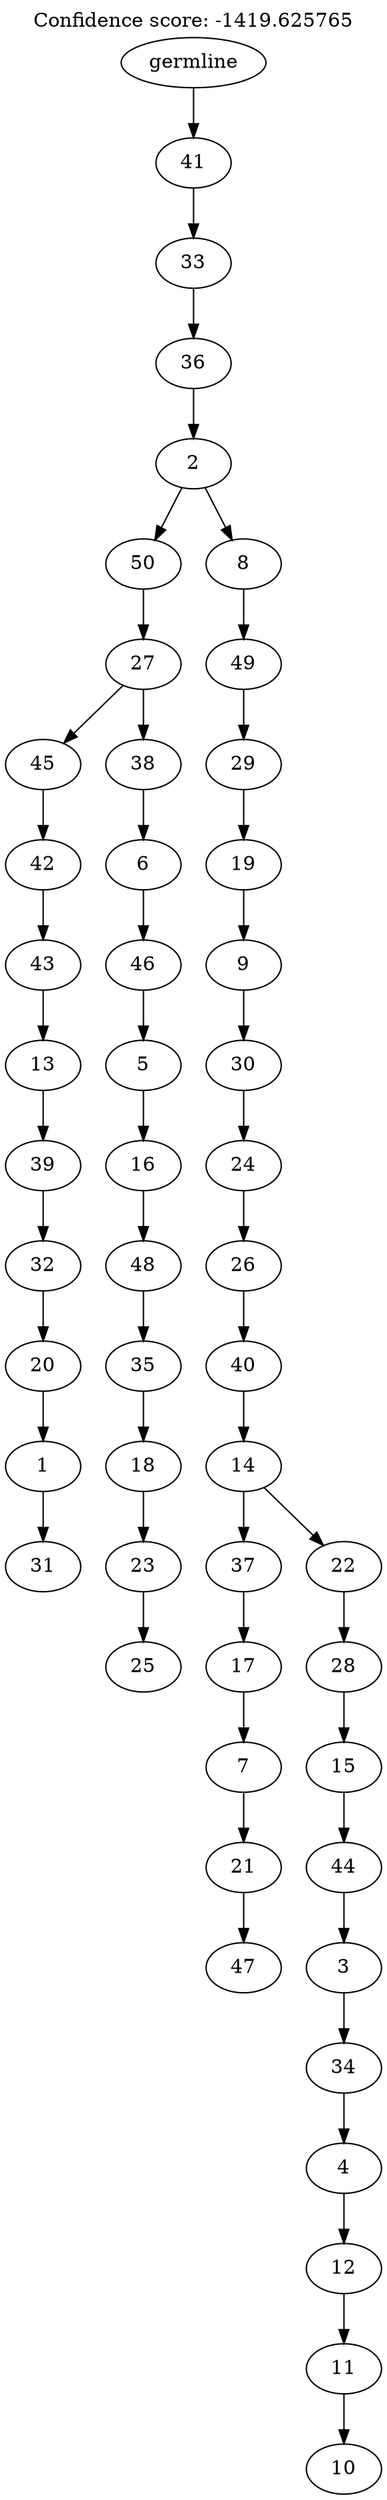 digraph g {
	"49" -> "50";
	"50" [label="31"];
	"48" -> "49";
	"49" [label="1"];
	"47" -> "48";
	"48" [label="20"];
	"46" -> "47";
	"47" [label="32"];
	"45" -> "46";
	"46" [label="39"];
	"44" -> "45";
	"45" [label="13"];
	"43" -> "44";
	"44" [label="43"];
	"42" -> "43";
	"43" [label="42"];
	"40" -> "41";
	"41" [label="25"];
	"39" -> "40";
	"40" [label="23"];
	"38" -> "39";
	"39" [label="18"];
	"37" -> "38";
	"38" [label="35"];
	"36" -> "37";
	"37" [label="48"];
	"35" -> "36";
	"36" [label="16"];
	"34" -> "35";
	"35" [label="5"];
	"33" -> "34";
	"34" [label="46"];
	"32" -> "33";
	"33" [label="6"];
	"31" -> "32";
	"32" [label="38"];
	"31" -> "42";
	"42" [label="45"];
	"30" -> "31";
	"31" [label="27"];
	"28" -> "29";
	"29" [label="47"];
	"27" -> "28";
	"28" [label="21"];
	"26" -> "27";
	"27" [label="7"];
	"25" -> "26";
	"26" [label="17"];
	"23" -> "24";
	"24" [label="10"];
	"22" -> "23";
	"23" [label="11"];
	"21" -> "22";
	"22" [label="12"];
	"20" -> "21";
	"21" [label="4"];
	"19" -> "20";
	"20" [label="34"];
	"18" -> "19";
	"19" [label="3"];
	"17" -> "18";
	"18" [label="44"];
	"16" -> "17";
	"17" [label="15"];
	"15" -> "16";
	"16" [label="28"];
	"14" -> "15";
	"15" [label="22"];
	"14" -> "25";
	"25" [label="37"];
	"13" -> "14";
	"14" [label="14"];
	"12" -> "13";
	"13" [label="40"];
	"11" -> "12";
	"12" [label="26"];
	"10" -> "11";
	"11" [label="24"];
	"9" -> "10";
	"10" [label="30"];
	"8" -> "9";
	"9" [label="9"];
	"7" -> "8";
	"8" [label="19"];
	"6" -> "7";
	"7" [label="29"];
	"5" -> "6";
	"6" [label="49"];
	"4" -> "5";
	"5" [label="8"];
	"4" -> "30";
	"30" [label="50"];
	"3" -> "4";
	"4" [label="2"];
	"2" -> "3";
	"3" [label="36"];
	"1" -> "2";
	"2" [label="33"];
	"0" -> "1";
	"1" [label="41"];
	"0" [label="germline"];
	labelloc="t";
	label="Confidence score: -1419.625765";
}
